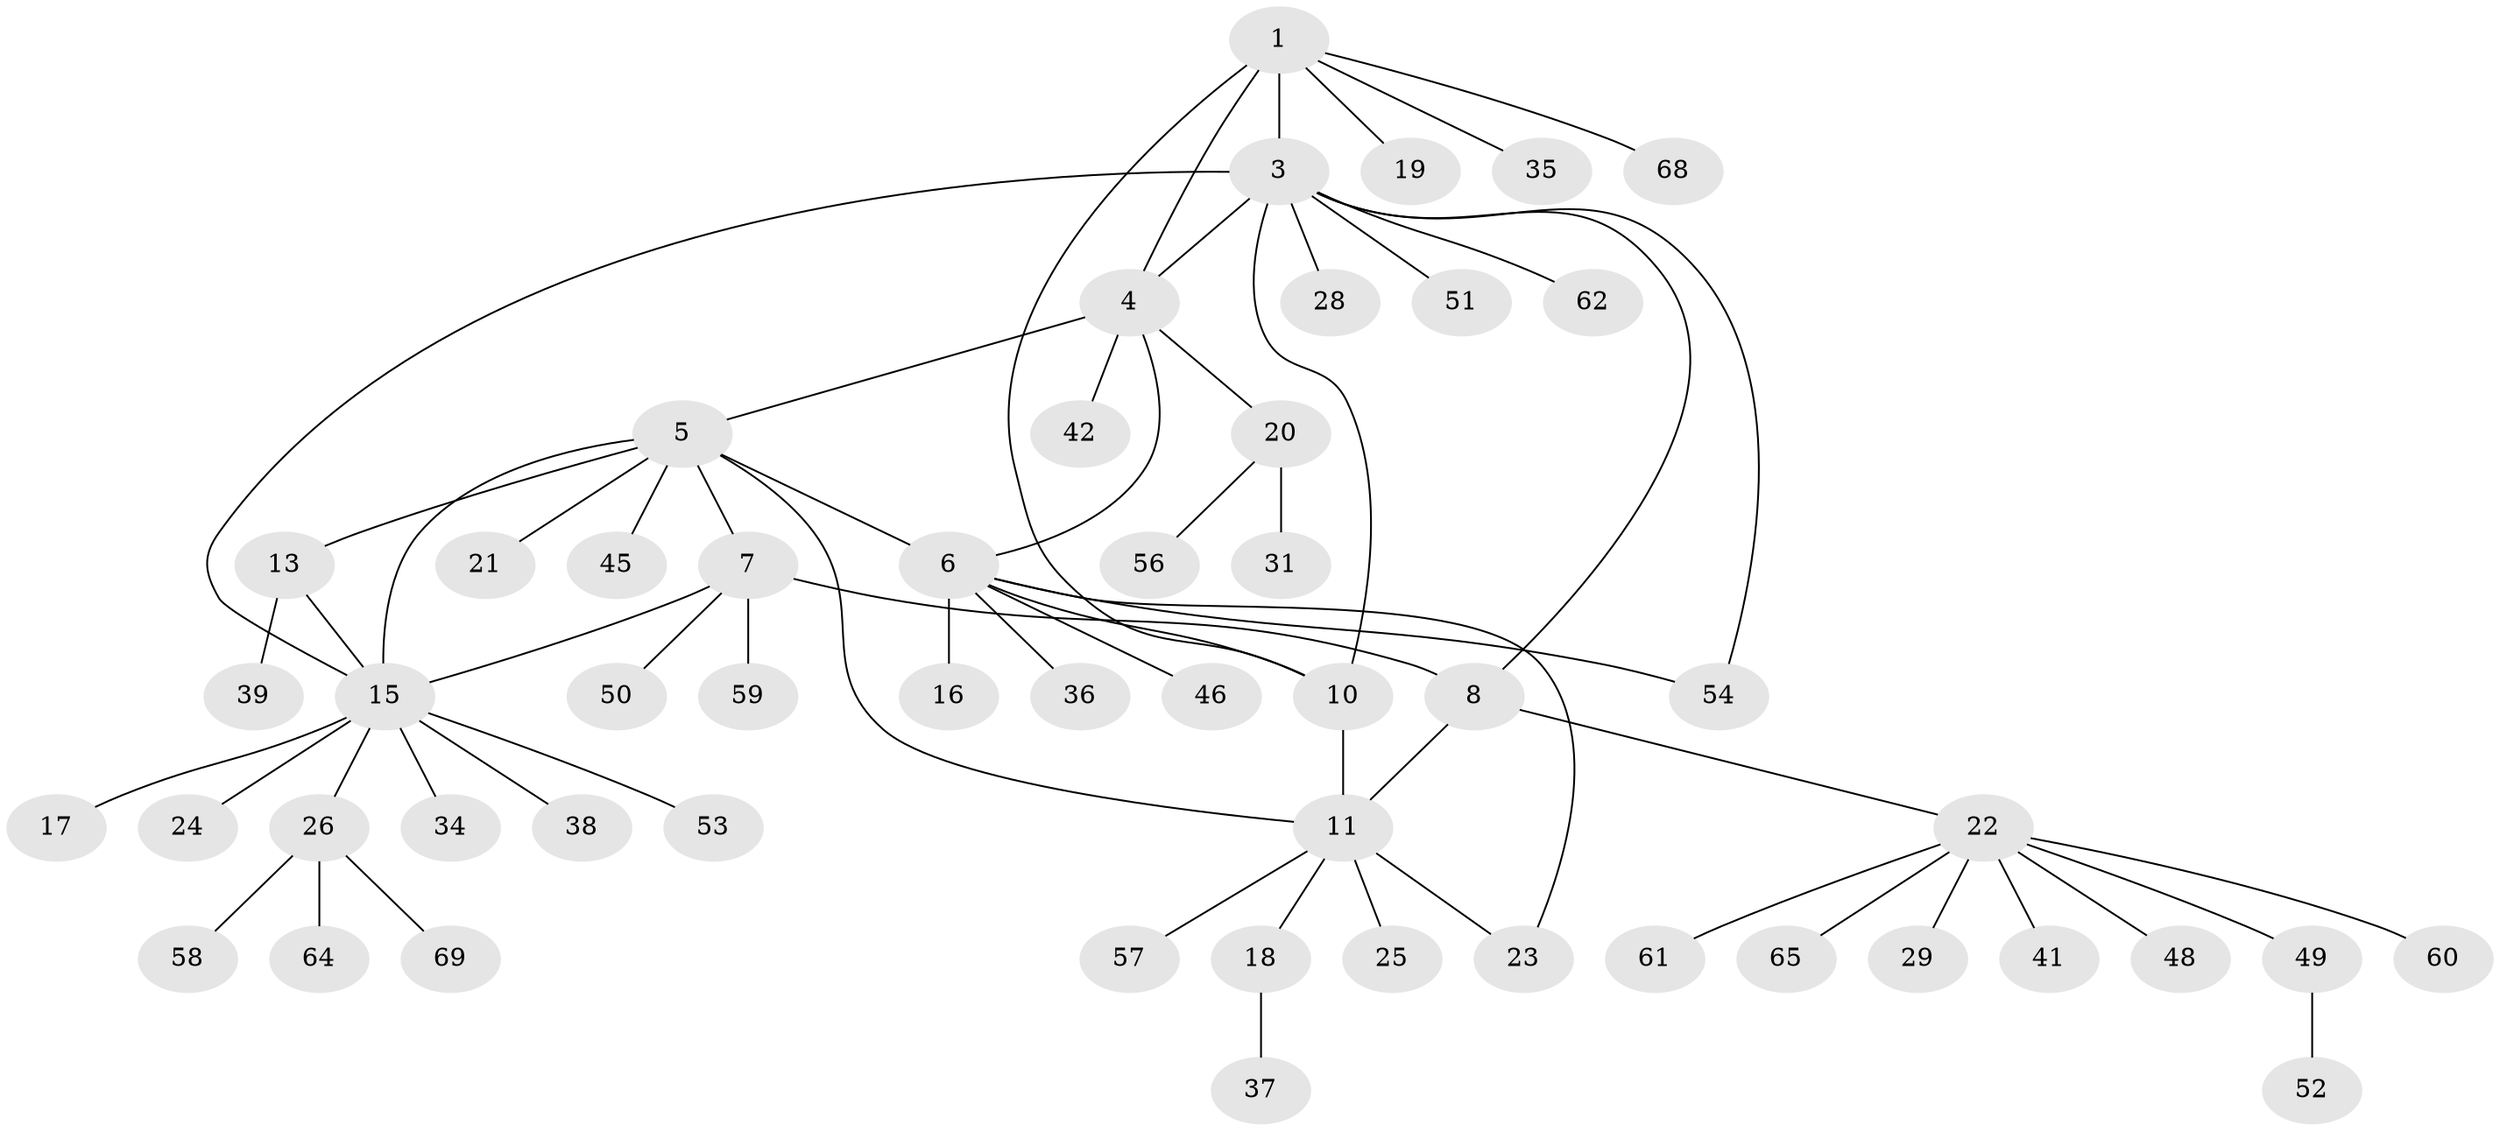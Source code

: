 // Generated by graph-tools (version 1.1) at 2025/24/03/03/25 07:24:17]
// undirected, 53 vertices, 64 edges
graph export_dot {
graph [start="1"]
  node [color=gray90,style=filled];
  1 [super="+2"];
  3 [super="+55"];
  4 [super="+32"];
  5 [super="+14"];
  6 [super="+66"];
  7 [super="+9"];
  8 [super="+33"];
  10 [super="+44"];
  11 [super="+12"];
  13 [super="+63"];
  15 [super="+27"];
  16;
  17;
  18 [super="+30"];
  19;
  20 [super="+43"];
  21;
  22 [super="+40"];
  23 [super="+47"];
  24;
  25;
  26 [super="+67"];
  28;
  29;
  31;
  34;
  35;
  36;
  37;
  38;
  39;
  41;
  42;
  45;
  46;
  48;
  49;
  50;
  51;
  52;
  53;
  54;
  56;
  57;
  58;
  59;
  60;
  61;
  62;
  64;
  65;
  68;
  69;
  1 -- 3 [weight=2];
  1 -- 4;
  1 -- 10;
  1 -- 35;
  1 -- 68;
  1 -- 19;
  3 -- 8;
  3 -- 15;
  3 -- 28;
  3 -- 51;
  3 -- 54;
  3 -- 62;
  3 -- 10;
  3 -- 4;
  4 -- 5;
  4 -- 6;
  4 -- 20;
  4 -- 42;
  5 -- 6;
  5 -- 21;
  5 -- 45;
  5 -- 13;
  5 -- 11;
  5 -- 15;
  5 -- 7;
  6 -- 10;
  6 -- 16;
  6 -- 23;
  6 -- 36;
  6 -- 46;
  6 -- 54;
  7 -- 8 [weight=2];
  7 -- 50;
  7 -- 59;
  7 -- 15;
  8 -- 22;
  8 -- 11;
  10 -- 11 [weight=2];
  11 -- 18;
  11 -- 23;
  11 -- 25;
  11 -- 57;
  13 -- 15;
  13 -- 39;
  15 -- 17;
  15 -- 24;
  15 -- 26;
  15 -- 34;
  15 -- 38;
  15 -- 53;
  18 -- 37;
  20 -- 31;
  20 -- 56;
  22 -- 29;
  22 -- 41;
  22 -- 48;
  22 -- 49;
  22 -- 60;
  22 -- 65;
  22 -- 61;
  26 -- 58;
  26 -- 64;
  26 -- 69;
  49 -- 52;
}
